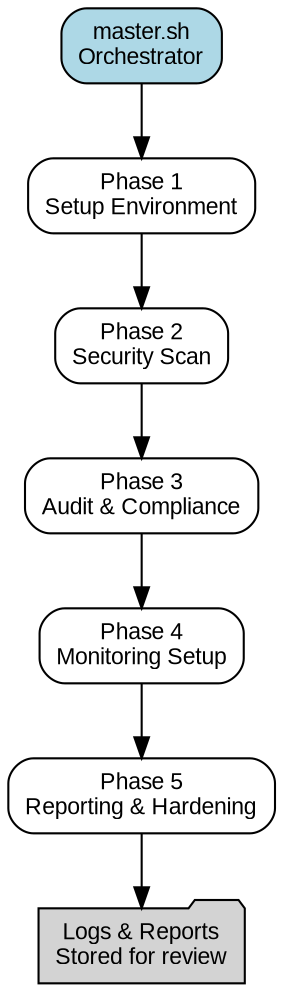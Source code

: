 digraph G {
    rankdir=TB;
    node [shape=box, style=rounded, fontname="Arial", fontsize=11];

    Master [label="master.sh\nOrchestrator", shape=box, style="filled,rounded", fillcolor=lightblue];

    P1 [label="Phase 1\nSetup Environment"];
    P2 [label="Phase 2\nSecurity Scan"];
    P3 [label="Phase 3\nAudit & Compliance"];
    P4 [label="Phase 4\nMonitoring Setup"];
    P5 [label="Phase 5\nReporting & Hardening"];
    Logs [label="Logs & Reports\nStored for review", shape=folder, fillcolor=lightgrey, style="filled,rounded"];

    Master -> P1 -> P2 -> P3 -> P4 -> P5 -> Logs;
}
